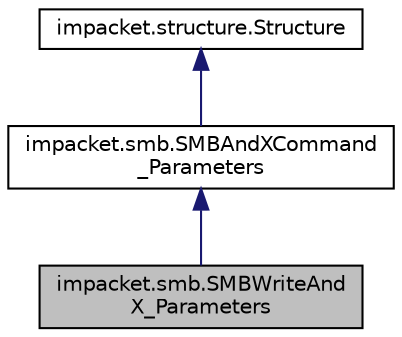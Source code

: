 digraph "impacket.smb.SMBWriteAndX_Parameters"
{
  edge [fontname="Helvetica",fontsize="10",labelfontname="Helvetica",labelfontsize="10"];
  node [fontname="Helvetica",fontsize="10",shape=record];
  Node0 [label="impacket.smb.SMBWriteAnd\lX_Parameters",height=0.2,width=0.4,color="black", fillcolor="grey75", style="filled", fontcolor="black"];
  Node1 -> Node0 [dir="back",color="midnightblue",fontsize="10",style="solid",fontname="Helvetica"];
  Node1 [label="impacket.smb.SMBAndXCommand\l_Parameters",height=0.2,width=0.4,color="black", fillcolor="white", style="filled",URL="$classimpacket_1_1smb_1_1_s_m_b_and_x_command___parameters.html"];
  Node2 -> Node1 [dir="back",color="midnightblue",fontsize="10",style="solid",fontname="Helvetica"];
  Node2 [label="impacket.structure.Structure",height=0.2,width=0.4,color="black", fillcolor="white", style="filled",URL="$classimpacket_1_1structure_1_1_structure.html"];
}
